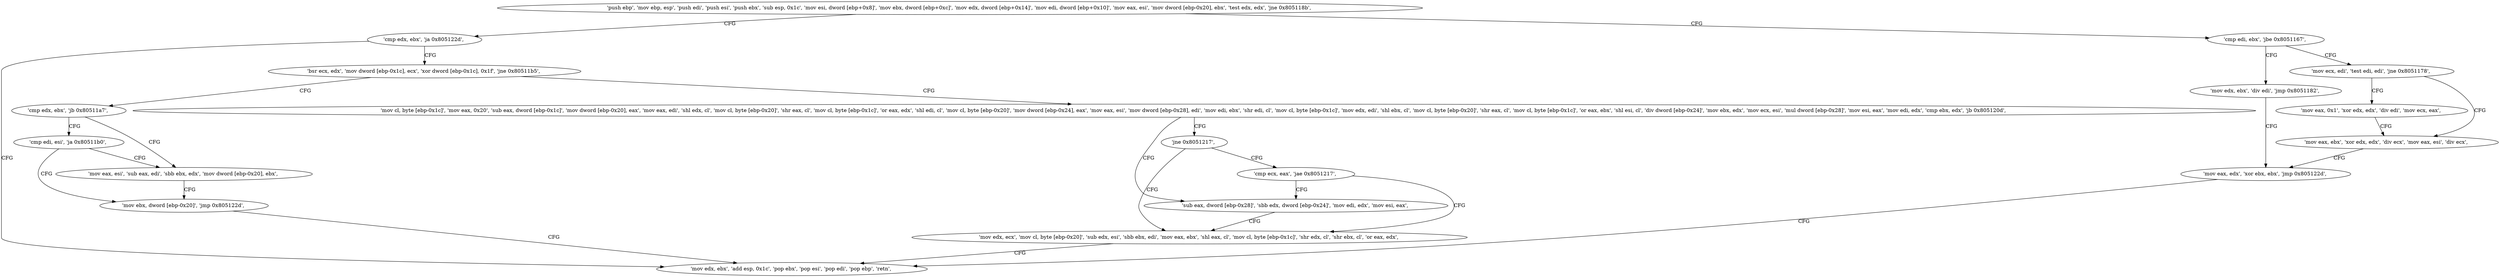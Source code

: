 digraph "func" {
"134549823" [label = "'push ebp', 'mov ebp, esp', 'push edi', 'push esi', 'push ebx', 'sub esp, 0x1c', 'mov esi, dword [ebp+0x8]', 'mov ebx, dword [ebp+0xc]', 'mov edx, dword [ebp+0x14]', 'mov edi, dword [ebp+0x10]', 'mov eax, esi', 'mov dword [ebp-0x20], ebx', 'test edx, edx', 'jne 0x805118b', " ]
"134549899" [label = "'cmp edx, ebx', 'ja 0x805122d', " ]
"134549853" [label = "'cmp edi, ebx', 'jbe 0x8051167', " ]
"134550061" [label = "'mov edx, ebx', 'add esp, 0x1c', 'pop ebx', 'pop esi', 'pop edi', 'pop ebp', 'retn', " ]
"134549907" [label = "'bsr ecx, edx', 'mov dword [ebp-0x1c], ecx', 'xor dword [ebp-0x1c], 0x1f', 'jne 0x80511b5', " ]
"134549863" [label = "'mov ecx, edi', 'test edi, edi', 'jne 0x8051178', " ]
"134549857" [label = "'mov edx, ebx', 'div edi', 'jmp 0x8051182', " ]
"134549941" [label = "'mov cl, byte [ebp-0x1c]', 'mov eax, 0x20', 'sub eax, dword [ebp-0x1c]', 'mov dword [ebp-0x20], eax', 'mov eax, edi', 'shl edx, cl', 'mov cl, byte [ebp-0x20]', 'shr eax, cl', 'mov cl, byte [ebp-0x1c]', 'or eax, edx', 'shl edi, cl', 'mov cl, byte [ebp-0x20]', 'mov dword [ebp-0x24], eax', 'mov eax, esi', 'mov dword [ebp-0x28], edi', 'mov edi, ebx', 'shr edi, cl', 'mov cl, byte [ebp-0x1c]', 'mov edx, edi', 'shl ebx, cl', 'mov cl, byte [ebp-0x20]', 'shr eax, cl', 'mov cl, byte [ebp-0x1c]', 'or eax, ebx', 'shl esi, cl', 'div dword [ebp-0x24]', 'mov ebx, edx', 'mov ecx, esi', 'mul dword [ebp-0x28]', 'mov esi, eax', 'mov edi, edx', 'cmp ebx, edx', 'jb 0x805120d', " ]
"134549919" [label = "'cmp edx, ebx', 'jb 0x80511a7', " ]
"134549880" [label = "'mov eax, ebx', 'xor edx, edx', 'div ecx', 'mov eax, esi', 'div ecx', " ]
"134549869" [label = "'mov eax, 0x1', 'xor edx, edx', 'div edi', 'mov ecx, eax', " ]
"134549890" [label = "'mov eax, edx', 'xor ebx, ebx', 'jmp 0x805122d', " ]
"134550029" [label = "'sub eax, dword [ebp-0x28]', 'sbb edx, dword [ebp-0x24]', 'mov edi, edx', 'mov esi, eax', " ]
"134550023" [label = "'jne 0x8051217', " ]
"134549927" [label = "'mov eax, esi', 'sub eax, edi', 'sbb ebx, edx', 'mov dword [ebp-0x20], ebx', " ]
"134549923" [label = "'cmp edi, esi', 'ja 0x80511b0', " ]
"134550039" [label = "'mov edx, ecx', 'mov cl, byte [ebp-0x20]', 'sub edx, esi', 'sbb ebx, edi', 'mov eax, ebx', 'shl eax, cl', 'mov cl, byte [ebp-0x1c]', 'shr edx, cl', 'shr ebx, cl', 'or eax, edx', " ]
"134550025" [label = "'cmp ecx, eax', 'jae 0x8051217', " ]
"134549936" [label = "'mov ebx, dword [ebp-0x20]', 'jmp 0x805122d', " ]
"134549823" -> "134549899" [ label = "CFG" ]
"134549823" -> "134549853" [ label = "CFG" ]
"134549899" -> "134550061" [ label = "CFG" ]
"134549899" -> "134549907" [ label = "CFG" ]
"134549853" -> "134549863" [ label = "CFG" ]
"134549853" -> "134549857" [ label = "CFG" ]
"134549907" -> "134549941" [ label = "CFG" ]
"134549907" -> "134549919" [ label = "CFG" ]
"134549863" -> "134549880" [ label = "CFG" ]
"134549863" -> "134549869" [ label = "CFG" ]
"134549857" -> "134549890" [ label = "CFG" ]
"134549941" -> "134550029" [ label = "CFG" ]
"134549941" -> "134550023" [ label = "CFG" ]
"134549919" -> "134549927" [ label = "CFG" ]
"134549919" -> "134549923" [ label = "CFG" ]
"134549880" -> "134549890" [ label = "CFG" ]
"134549869" -> "134549880" [ label = "CFG" ]
"134549890" -> "134550061" [ label = "CFG" ]
"134550029" -> "134550039" [ label = "CFG" ]
"134550023" -> "134550039" [ label = "CFG" ]
"134550023" -> "134550025" [ label = "CFG" ]
"134549927" -> "134549936" [ label = "CFG" ]
"134549923" -> "134549936" [ label = "CFG" ]
"134549923" -> "134549927" [ label = "CFG" ]
"134550039" -> "134550061" [ label = "CFG" ]
"134550025" -> "134550039" [ label = "CFG" ]
"134550025" -> "134550029" [ label = "CFG" ]
"134549936" -> "134550061" [ label = "CFG" ]
}

